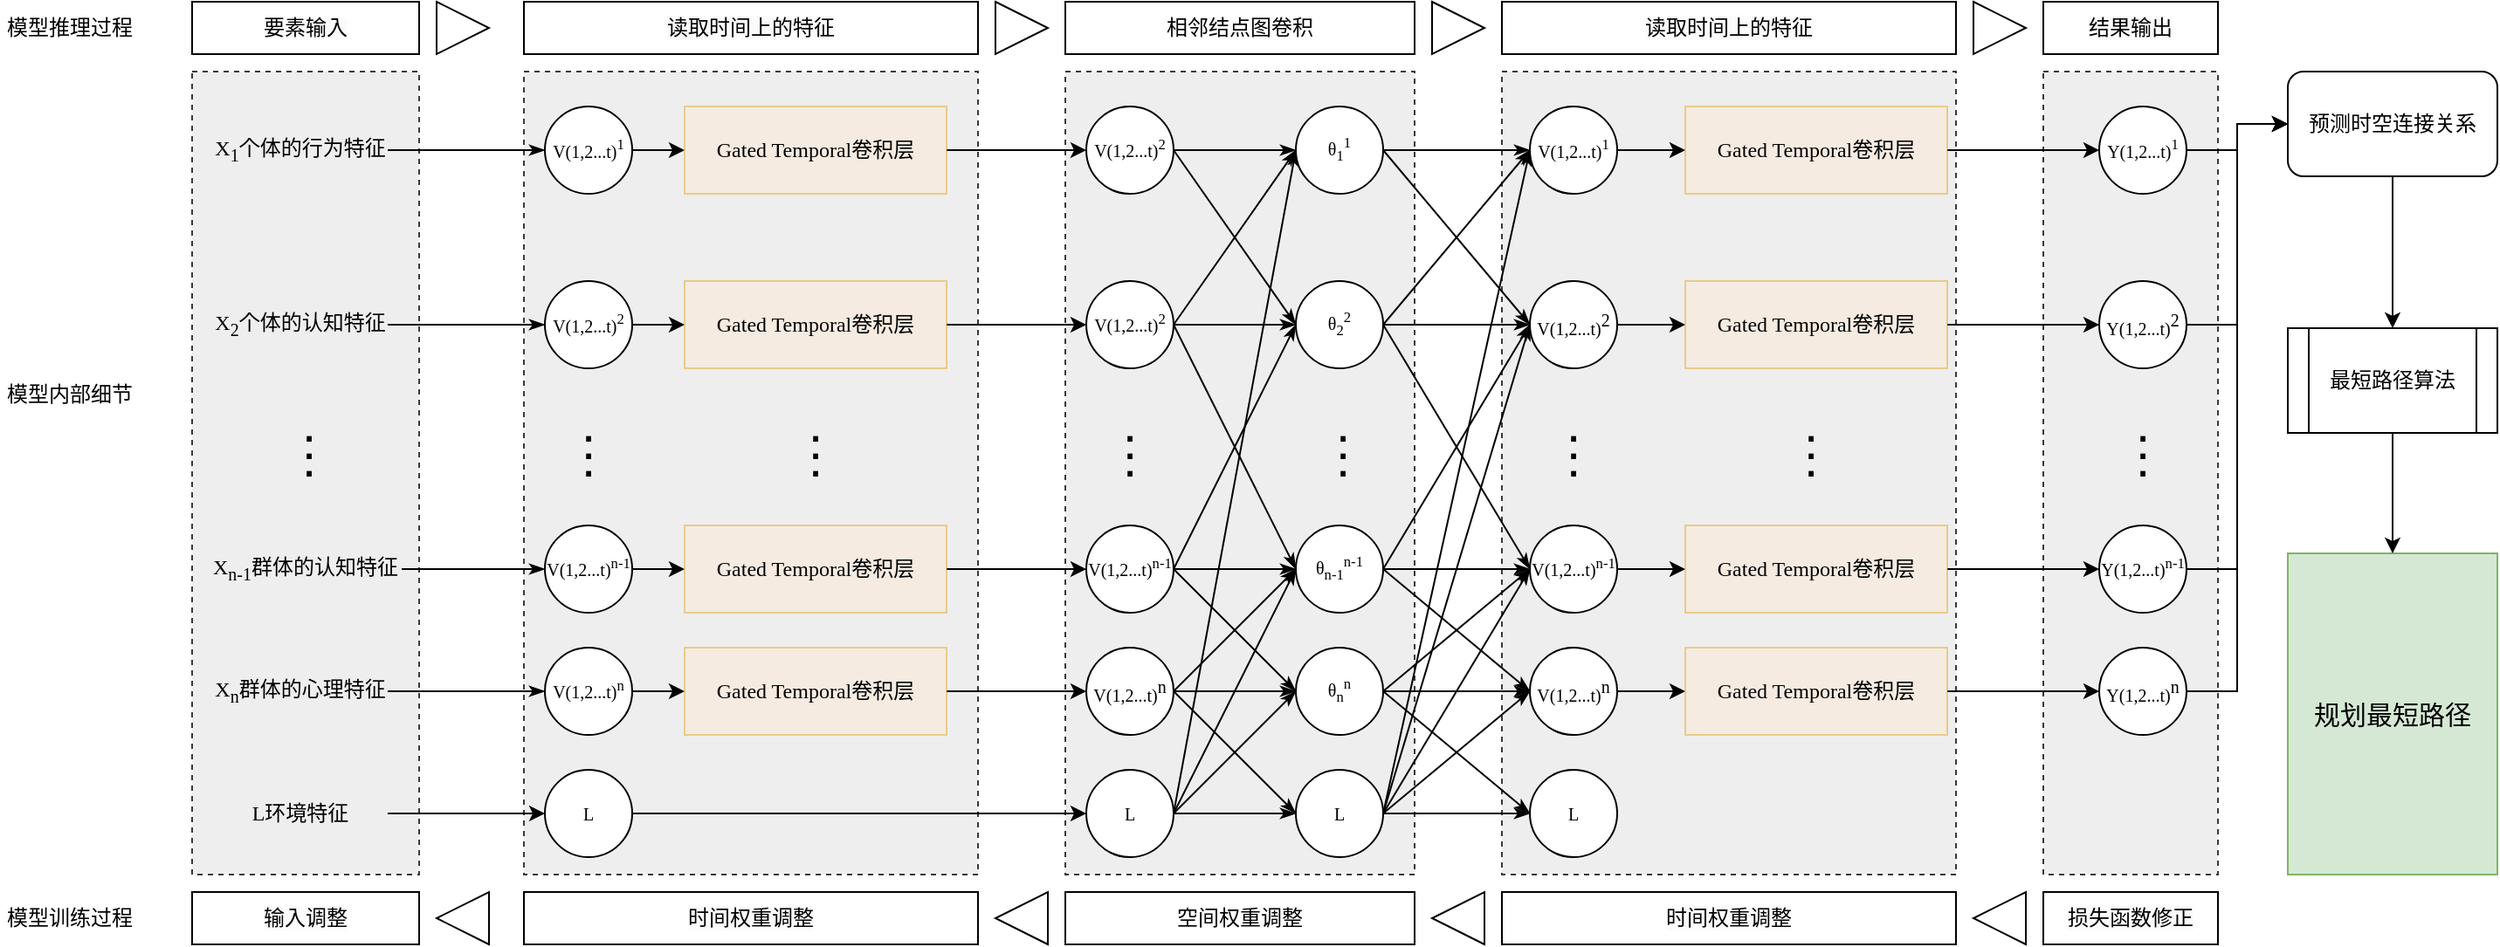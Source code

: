 <mxfile version="26.0.16">
  <diagram id="IAWx1fr4JjzV1SWlqMux" name="Page-1">
    <mxGraphModel dx="1078" dy="528" grid="0" gridSize="10" guides="1" tooltips="1" connect="1" arrows="1" fold="1" page="1" pageScale="1" pageWidth="827" pageHeight="1169" math="0" shadow="0">
      <root>
        <mxCell id="0" />
        <mxCell id="1" parent="0" />
        <mxCell id="bLHYIjg8J8-4rdijZC2Z-12" value="" style="rounded=0;whiteSpace=wrap;html=1;fillColor=#eeeeee;dashed=1;strokeColor=#36393d;" vertex="1" parent="1">
          <mxGeometry x="890" y="140" width="260" height="460" as="geometry" />
        </mxCell>
        <mxCell id="_-cmMSH2O4cLz9NhAA3f-113" value="" style="rounded=0;whiteSpace=wrap;html=1;fillColor=#eeeeee;dashed=1;strokeColor=#36393d;" parent="1" vertex="1">
          <mxGeometry x="640" y="140" width="200" height="460" as="geometry" />
        </mxCell>
        <mxCell id="_-cmMSH2O4cLz9NhAA3f-242" value="" style="rounded=0;whiteSpace=wrap;html=1;fontFamily=Helvetica;fontSize=11;labelBackgroundColor=default;fillColor=#d5e8d4;strokeColor=#82b366;" parent="1" vertex="1">
          <mxGeometry x="1340" y="416" width="120" height="184" as="geometry" />
        </mxCell>
        <mxCell id="_-cmMSH2O4cLz9NhAA3f-216" value="" style="rounded=0;whiteSpace=wrap;html=1;fillColor=#eeeeee;dashed=1;strokeColor=#36393d;" parent="1" vertex="1">
          <mxGeometry x="1200" y="140" width="100" height="460" as="geometry" />
        </mxCell>
        <mxCell id="_-cmMSH2O4cLz9NhAA3f-64" value="" style="rounded=0;whiteSpace=wrap;html=1;fillColor=#eeeeee;dashed=1;strokeColor=#36393d;" parent="1" vertex="1">
          <mxGeometry x="330" y="140" width="260" height="460" as="geometry" />
        </mxCell>
        <mxCell id="_-cmMSH2O4cLz9NhAA3f-4" value="" style="rounded=0;whiteSpace=wrap;html=1;fillColor=#eeeeee;dashed=1;strokeColor=#36393d;" parent="1" vertex="1">
          <mxGeometry x="140" y="140" width="130" height="460" as="geometry" />
        </mxCell>
        <mxCell id="_-cmMSH2O4cLz9NhAA3f-68" style="edgeStyle=orthogonalEdgeStyle;rounded=0;orthogonalLoop=1;jettySize=auto;html=1;exitX=1;exitY=0.5;exitDx=0;exitDy=0;entryX=0;entryY=0.5;entryDx=0;entryDy=0;" parent="1" source="_-cmMSH2O4cLz9NhAA3f-2" target="_-cmMSH2O4cLz9NhAA3f-67" edge="1">
          <mxGeometry relative="1" as="geometry" />
        </mxCell>
        <mxCell id="_-cmMSH2O4cLz9NhAA3f-2" value="&lt;font face=&quot;Times New Roman&quot;&gt;L环境特征&lt;/font&gt;" style="text;html=1;align=center;verticalAlign=middle;whiteSpace=wrap;rounded=0;shadow=0;" parent="1" vertex="1">
          <mxGeometry x="152" y="550" width="100" height="30" as="geometry" />
        </mxCell>
        <mxCell id="_-cmMSH2O4cLz9NhAA3f-56" style="edgeStyle=orthogonalEdgeStyle;rounded=0;orthogonalLoop=1;jettySize=auto;html=1;exitX=1;exitY=0.5;exitDx=0;exitDy=0;entryX=0;entryY=0.5;entryDx=0;entryDy=0;" parent="1" source="_-cmMSH2O4cLz9NhAA3f-164" target="_-cmMSH2O4cLz9NhAA3f-55" edge="1">
          <mxGeometry relative="1" as="geometry">
            <mxPoint x="362" y="285.5" as="sourcePoint" />
          </mxGeometry>
        </mxCell>
        <mxCell id="_-cmMSH2O4cLz9NhAA3f-60" style="edgeStyle=orthogonalEdgeStyle;rounded=0;orthogonalLoop=1;jettySize=auto;html=1;exitX=1;exitY=0.5;exitDx=0;exitDy=0;entryX=0;entryY=0.5;entryDx=0;entryDy=0;" parent="1" source="_-cmMSH2O4cLz9NhAA3f-167" target="_-cmMSH2O4cLz9NhAA3f-58" edge="1">
          <mxGeometry relative="1" as="geometry">
            <mxPoint x="361.75" y="428" as="sourcePoint" />
          </mxGeometry>
        </mxCell>
        <mxCell id="_-cmMSH2O4cLz9NhAA3f-169" style="edgeStyle=none;shape=connector;rounded=0;orthogonalLoop=1;jettySize=auto;html=1;exitX=1;exitY=0.5;exitDx=0;exitDy=0;entryX=0;entryY=0.5;entryDx=0;entryDy=0;strokeColor=default;align=center;verticalAlign=middle;fontFamily=Helvetica;fontSize=11;fontColor=default;labelBackgroundColor=default;startFill=0;endArrow=classicThin;endFill=1;" parent="1" source="_-cmMSH2O4cLz9NhAA3f-14" target="_-cmMSH2O4cLz9NhAA3f-164" edge="1">
          <mxGeometry relative="1" as="geometry" />
        </mxCell>
        <mxCell id="_-cmMSH2O4cLz9NhAA3f-14" value="&lt;div&gt;&lt;span style=&quot;font-family: &amp;quot;Times New Roman&amp;quot;; background-color: transparent; color: light-dark(rgb(0, 0, 0), rgb(255, 255, 255));&quot;&gt;X&lt;/span&gt;&lt;sub style=&quot;font-family: &amp;quot;Times New Roman&amp;quot;; background-color: transparent; color: light-dark(rgb(0, 0, 0), rgb(255, 255, 255));&quot;&gt;2&lt;/sub&gt;&lt;span style=&quot;font-family: &amp;quot;Times New Roman&amp;quot;; background-color: transparent; color: light-dark(rgb(0, 0, 0), rgb(255, 255, 255));&quot;&gt;个体的认知特征&lt;/span&gt;&lt;/div&gt;" style="text;html=1;align=center;verticalAlign=middle;whiteSpace=wrap;rounded=0;" parent="1" vertex="1">
          <mxGeometry x="152" y="270" width="100" height="30" as="geometry" />
        </mxCell>
        <mxCell id="_-cmMSH2O4cLz9NhAA3f-172" style="edgeStyle=none;shape=connector;rounded=0;orthogonalLoop=1;jettySize=auto;html=1;exitX=1;exitY=0.5;exitDx=0;exitDy=0;entryX=0;entryY=0.5;entryDx=0;entryDy=0;strokeColor=default;align=center;verticalAlign=middle;fontFamily=Helvetica;fontSize=11;fontColor=default;labelBackgroundColor=default;startFill=0;endArrow=classicThin;endFill=1;" parent="1" source="_-cmMSH2O4cLz9NhAA3f-16" target="_-cmMSH2O4cLz9NhAA3f-167" edge="1">
          <mxGeometry relative="1" as="geometry" />
        </mxCell>
        <mxCell id="_-cmMSH2O4cLz9NhAA3f-16" value="&lt;div&gt;&lt;span style=&quot;font-family: &amp;quot;Times New Roman&amp;quot;; background-color: transparent; color: light-dark(rgb(0, 0, 0), rgb(255, 255, 255));&quot;&gt;X&lt;sub&gt;n-1&lt;/sub&gt;群体的认知特征&lt;/span&gt;&lt;/div&gt;" style="text;html=1;align=center;verticalAlign=middle;whiteSpace=wrap;rounded=0;" parent="1" vertex="1">
          <mxGeometry x="150" y="410" width="110" height="30" as="geometry" />
        </mxCell>
        <mxCell id="_-cmMSH2O4cLz9NhAA3f-62" style="edgeStyle=orthogonalEdgeStyle;rounded=0;orthogonalLoop=1;jettySize=auto;html=1;exitX=1;exitY=0.5;exitDx=0;exitDy=0;entryX=0;entryY=0.5;entryDx=0;entryDy=0;" parent="1" source="_-cmMSH2O4cLz9NhAA3f-168" target="_-cmMSH2O4cLz9NhAA3f-59" edge="1">
          <mxGeometry relative="1" as="geometry">
            <mxPoint x="361.75" y="492" as="sourcePoint" />
          </mxGeometry>
        </mxCell>
        <mxCell id="_-cmMSH2O4cLz9NhAA3f-173" style="edgeStyle=none;shape=connector;rounded=0;orthogonalLoop=1;jettySize=auto;html=1;exitX=1;exitY=0.5;exitDx=0;exitDy=0;entryX=0;entryY=0.5;entryDx=0;entryDy=0;strokeColor=default;align=center;verticalAlign=middle;fontFamily=Helvetica;fontSize=11;fontColor=default;labelBackgroundColor=default;startFill=0;endArrow=classicThin;endFill=1;" parent="1" source="_-cmMSH2O4cLz9NhAA3f-22" target="_-cmMSH2O4cLz9NhAA3f-168" edge="1">
          <mxGeometry relative="1" as="geometry" />
        </mxCell>
        <mxCell id="_-cmMSH2O4cLz9NhAA3f-22" value="&lt;div&gt;&lt;span style=&quot;font-family: &amp;quot;Times New Roman&amp;quot;; background-color: transparent; color: light-dark(rgb(0, 0, 0), rgb(255, 255, 255));&quot;&gt;X&lt;/span&gt;&lt;sub style=&quot;font-family: &amp;quot;Times New Roman&amp;quot;; background-color: transparent; color: light-dark(rgb(0, 0, 0), rgb(255, 255, 255));&quot;&gt;n&lt;/sub&gt;&lt;span style=&quot;font-family: &amp;quot;Times New Roman&amp;quot;; background-color: transparent; color: light-dark(rgb(0, 0, 0), rgb(255, 255, 255));&quot;&gt;群体的心理特征&lt;/span&gt;&lt;/div&gt;" style="text;html=1;align=center;verticalAlign=middle;whiteSpace=wrap;rounded=0;" parent="1" vertex="1">
          <mxGeometry x="152" y="480" width="100" height="30" as="geometry" />
        </mxCell>
        <mxCell id="_-cmMSH2O4cLz9NhAA3f-23" value="&lt;div style=&quot;line-height: 20%;&quot;&gt;&lt;font style=&quot;font-size: 30px; line-height: 20%;&quot;&gt;.&lt;/font&gt;&lt;div&gt;&lt;font style=&quot;font-size: 30px; line-height: 20%;&quot;&gt;.&lt;/font&gt;&lt;/div&gt;&lt;div&gt;&lt;font style=&quot;font-size: 30px; line-height: 20%;&quot;&gt;.&lt;/font&gt;&lt;/div&gt;&lt;/div&gt;" style="text;html=1;align=center;verticalAlign=middle;whiteSpace=wrap;rounded=0;" parent="1" vertex="1">
          <mxGeometry x="337" y="340" width="60" height="30" as="geometry" />
        </mxCell>
        <mxCell id="_-cmMSH2O4cLz9NhAA3f-24" value="&lt;div style=&quot;line-height: 20%;&quot;&gt;&lt;font style=&quot;font-size: 30px; line-height: 20%;&quot;&gt;.&lt;/font&gt;&lt;div&gt;&lt;font style=&quot;font-size: 30px; line-height: 20%;&quot;&gt;.&lt;/font&gt;&lt;/div&gt;&lt;div&gt;&lt;font style=&quot;font-size: 30px; line-height: 20%;&quot;&gt;.&lt;/font&gt;&lt;/div&gt;&lt;/div&gt;" style="text;html=1;align=center;verticalAlign=middle;whiteSpace=wrap;rounded=0;" parent="1" vertex="1">
          <mxGeometry x="177" y="340" width="60" height="30" as="geometry" />
        </mxCell>
        <mxCell id="_-cmMSH2O4cLz9NhAA3f-86" style="edgeStyle=none;shape=connector;rounded=0;orthogonalLoop=1;jettySize=auto;html=1;exitX=1;exitY=0.5;exitDx=0;exitDy=0;entryX=0;entryY=0.5;entryDx=0;entryDy=0;strokeColor=default;align=center;verticalAlign=middle;fontFamily=Helvetica;fontSize=11;fontColor=default;labelBackgroundColor=default;startFill=0;endArrow=classicThin;endFill=1;" parent="1" target="_-cmMSH2O4cLz9NhAA3f-72" edge="1" source="tCSOFyDIzmeTxJanoV6C-38">
          <mxGeometry relative="1" as="geometry">
            <mxPoint x="811" y="188" as="sourcePoint" />
          </mxGeometry>
        </mxCell>
        <mxCell id="_-cmMSH2O4cLz9NhAA3f-87" style="edgeStyle=none;shape=connector;rounded=0;orthogonalLoop=1;jettySize=auto;html=1;exitX=1;exitY=0.5;exitDx=0;exitDy=0;entryX=0;entryY=0.5;entryDx=0;entryDy=0;strokeColor=default;align=center;verticalAlign=middle;fontFamily=Helvetica;fontSize=11;fontColor=default;labelBackgroundColor=default;startFill=0;endArrow=classicThin;endFill=1;" parent="1" target="_-cmMSH2O4cLz9NhAA3f-73" edge="1" source="tCSOFyDIzmeTxJanoV6C-38">
          <mxGeometry relative="1" as="geometry">
            <mxPoint x="811" y="188" as="sourcePoint" />
          </mxGeometry>
        </mxCell>
        <mxCell id="_-cmMSH2O4cLz9NhAA3f-96" style="edgeStyle=none;shape=connector;rounded=0;orthogonalLoop=1;jettySize=auto;html=1;exitX=1;exitY=0.5;exitDx=0;exitDy=0;entryX=0;entryY=0.5;entryDx=0;entryDy=0;strokeColor=default;align=center;verticalAlign=middle;fontFamily=Helvetica;fontSize=11;fontColor=default;labelBackgroundColor=default;startFill=0;endArrow=classicThin;endFill=1;" parent="1" source="_-cmMSH2O4cLz9NhAA3f-48" target="_-cmMSH2O4cLz9NhAA3f-72" edge="1">
          <mxGeometry relative="1" as="geometry" />
        </mxCell>
        <mxCell id="_-cmMSH2O4cLz9NhAA3f-97" style="edgeStyle=none;shape=connector;rounded=0;orthogonalLoop=1;jettySize=auto;html=1;exitX=1;exitY=0.5;exitDx=0;exitDy=0;entryX=0;entryY=0.5;entryDx=0;entryDy=0;strokeColor=default;align=center;verticalAlign=middle;fontFamily=Helvetica;fontSize=11;fontColor=default;labelBackgroundColor=default;startFill=0;endArrow=classicThin;endFill=1;" parent="1" source="_-cmMSH2O4cLz9NhAA3f-48" target="_-cmMSH2O4cLz9NhAA3f-73" edge="1">
          <mxGeometry relative="1" as="geometry" />
        </mxCell>
        <mxCell id="_-cmMSH2O4cLz9NhAA3f-98" style="edgeStyle=none;shape=connector;rounded=0;orthogonalLoop=1;jettySize=auto;html=1;exitX=1;exitY=0.5;exitDx=0;exitDy=0;entryX=0;entryY=0.5;entryDx=0;entryDy=0;strokeColor=default;align=center;verticalAlign=middle;fontFamily=Helvetica;fontSize=11;fontColor=default;labelBackgroundColor=default;startFill=0;endArrow=classicThin;endFill=1;" parent="1" source="_-cmMSH2O4cLz9NhAA3f-48" target="_-cmMSH2O4cLz9NhAA3f-74" edge="1">
          <mxGeometry relative="1" as="geometry" />
        </mxCell>
        <mxCell id="_-cmMSH2O4cLz9NhAA3f-48" value="&lt;span style=&quot;font-family: &amp;quot;Times New Roman&amp;quot;; font-size: 10px;&quot;&gt;V(1,2...t)&lt;sup&gt;2&lt;/sup&gt;&lt;/span&gt;" style="ellipse;whiteSpace=wrap;html=1;aspect=fixed;" parent="1" vertex="1">
          <mxGeometry x="652" y="260" width="50" height="50" as="geometry" />
        </mxCell>
        <mxCell id="_-cmMSH2O4cLz9NhAA3f-99" style="edgeStyle=none;shape=connector;rounded=0;orthogonalLoop=1;jettySize=auto;html=1;exitX=1;exitY=0.5;exitDx=0;exitDy=0;entryX=0;entryY=0.5;entryDx=0;entryDy=0;strokeColor=default;align=center;verticalAlign=middle;fontFamily=Helvetica;fontSize=11;fontColor=default;labelBackgroundColor=default;startFill=0;endArrow=classicThin;endFill=1;" parent="1" source="_-cmMSH2O4cLz9NhAA3f-49" target="_-cmMSH2O4cLz9NhAA3f-73" edge="1">
          <mxGeometry relative="1" as="geometry" />
        </mxCell>
        <mxCell id="_-cmMSH2O4cLz9NhAA3f-100" style="edgeStyle=none;shape=connector;rounded=0;orthogonalLoop=1;jettySize=auto;html=1;exitX=1;exitY=0.5;exitDx=0;exitDy=0;entryX=0;entryY=0.5;entryDx=0;entryDy=0;strokeColor=default;align=center;verticalAlign=middle;fontFamily=Helvetica;fontSize=11;fontColor=default;labelBackgroundColor=default;startFill=0;endArrow=classicThin;endFill=1;" parent="1" source="_-cmMSH2O4cLz9NhAA3f-49" target="_-cmMSH2O4cLz9NhAA3f-74" edge="1">
          <mxGeometry relative="1" as="geometry" />
        </mxCell>
        <mxCell id="_-cmMSH2O4cLz9NhAA3f-101" style="edgeStyle=none;shape=connector;rounded=0;orthogonalLoop=1;jettySize=auto;html=1;exitX=1;exitY=0.5;exitDx=0;exitDy=0;entryX=0;entryY=0.5;entryDx=0;entryDy=0;strokeColor=default;align=center;verticalAlign=middle;fontFamily=Helvetica;fontSize=11;fontColor=default;labelBackgroundColor=default;startFill=0;endArrow=classicThin;endFill=1;" parent="1" source="_-cmMSH2O4cLz9NhAA3f-49" target="_-cmMSH2O4cLz9NhAA3f-75" edge="1">
          <mxGeometry relative="1" as="geometry" />
        </mxCell>
        <mxCell id="_-cmMSH2O4cLz9NhAA3f-49" value="&lt;span style=&quot;font-family: &amp;quot;Times New Roman&amp;quot;; font-size: 10px;&quot;&gt;V(1,2...t)&lt;sup&gt;n-1&lt;/sup&gt;&lt;/span&gt;" style="ellipse;whiteSpace=wrap;html=1;aspect=fixed;" parent="1" vertex="1">
          <mxGeometry x="652" y="400" width="50" height="50" as="geometry" />
        </mxCell>
        <mxCell id="_-cmMSH2O4cLz9NhAA3f-102" style="edgeStyle=none;shape=connector;rounded=0;orthogonalLoop=1;jettySize=auto;html=1;exitX=1;exitY=0.5;exitDx=0;exitDy=0;entryX=0;entryY=0.5;entryDx=0;entryDy=0;strokeColor=default;align=center;verticalAlign=middle;fontFamily=Helvetica;fontSize=11;fontColor=default;labelBackgroundColor=default;startFill=0;endArrow=classicThin;endFill=1;" parent="1" source="_-cmMSH2O4cLz9NhAA3f-50" target="_-cmMSH2O4cLz9NhAA3f-74" edge="1">
          <mxGeometry relative="1" as="geometry" />
        </mxCell>
        <mxCell id="_-cmMSH2O4cLz9NhAA3f-103" style="edgeStyle=none;shape=connector;rounded=0;orthogonalLoop=1;jettySize=auto;html=1;exitX=1;exitY=0.5;exitDx=0;exitDy=0;entryX=0;entryY=0.5;entryDx=0;entryDy=0;strokeColor=default;align=center;verticalAlign=middle;fontFamily=Helvetica;fontSize=11;fontColor=default;labelBackgroundColor=default;startFill=0;endArrow=classicThin;endFill=1;" parent="1" source="_-cmMSH2O4cLz9NhAA3f-50" target="_-cmMSH2O4cLz9NhAA3f-75" edge="1">
          <mxGeometry relative="1" as="geometry" />
        </mxCell>
        <mxCell id="_-cmMSH2O4cLz9NhAA3f-104" style="edgeStyle=none;shape=connector;rounded=0;orthogonalLoop=1;jettySize=auto;html=1;exitX=1;exitY=0.5;exitDx=0;exitDy=0;entryX=0;entryY=0.5;entryDx=0;entryDy=0;strokeColor=default;align=center;verticalAlign=middle;fontFamily=Helvetica;fontSize=11;fontColor=default;labelBackgroundColor=default;startFill=0;endArrow=classicThin;endFill=1;" parent="1" source="_-cmMSH2O4cLz9NhAA3f-50" target="_-cmMSH2O4cLz9NhAA3f-77" edge="1">
          <mxGeometry relative="1" as="geometry" />
        </mxCell>
        <mxCell id="_-cmMSH2O4cLz9NhAA3f-50" value="&lt;span style=&quot;font-family: &amp;quot;Times New Roman&amp;quot;;&quot;&gt;&lt;span style=&quot;font-size: 10px;&quot;&gt;V(1,2...t)&lt;/span&gt;&lt;sup style=&quot;&quot;&gt;&lt;font&gt;n&lt;/font&gt;&lt;/sup&gt;&lt;/span&gt;" style="ellipse;whiteSpace=wrap;html=1;aspect=fixed;" parent="1" vertex="1">
          <mxGeometry x="652" y="470" width="50" height="50" as="geometry" />
        </mxCell>
        <mxCell id="_-cmMSH2O4cLz9NhAA3f-51" value="&lt;div style=&quot;line-height: 20%;&quot;&gt;&lt;font style=&quot;font-size: 30px; line-height: 20%;&quot;&gt;.&lt;/font&gt;&lt;div&gt;&lt;font style=&quot;font-size: 30px; line-height: 20%;&quot;&gt;.&lt;/font&gt;&lt;/div&gt;&lt;div&gt;&lt;font style=&quot;font-size: 30px; line-height: 20%;&quot;&gt;.&lt;/font&gt;&lt;/div&gt;&lt;/div&gt;" style="text;html=1;align=center;verticalAlign=middle;whiteSpace=wrap;rounded=0;" parent="1" vertex="1">
          <mxGeometry x="647" y="340" width="60" height="30" as="geometry" />
        </mxCell>
        <mxCell id="_-cmMSH2O4cLz9NhAA3f-57" style="edgeStyle=orthogonalEdgeStyle;rounded=0;orthogonalLoop=1;jettySize=auto;html=1;exitX=1;exitY=0.5;exitDx=0;exitDy=0;entryX=0;entryY=0.5;entryDx=0;entryDy=0;" parent="1" source="_-cmMSH2O4cLz9NhAA3f-55" target="_-cmMSH2O4cLz9NhAA3f-48" edge="1">
          <mxGeometry relative="1" as="geometry" />
        </mxCell>
        <mxCell id="_-cmMSH2O4cLz9NhAA3f-55" value="&lt;font face=&quot;Times New Roman&quot;&gt;Gated Temporal卷积层&lt;/font&gt;" style="rounded=0;whiteSpace=wrap;html=1;fillColor=#ffe6cc;strokeColor=#d79b00;opacity=40;" parent="1" vertex="1">
          <mxGeometry x="422" y="260" width="150" height="50" as="geometry" />
        </mxCell>
        <mxCell id="_-cmMSH2O4cLz9NhAA3f-61" style="edgeStyle=orthogonalEdgeStyle;rounded=0;orthogonalLoop=1;jettySize=auto;html=1;exitX=1;exitY=0.5;exitDx=0;exitDy=0;entryX=0;entryY=0.5;entryDx=0;entryDy=0;" parent="1" source="_-cmMSH2O4cLz9NhAA3f-58" target="_-cmMSH2O4cLz9NhAA3f-49" edge="1">
          <mxGeometry relative="1" as="geometry" />
        </mxCell>
        <mxCell id="_-cmMSH2O4cLz9NhAA3f-58" value="&lt;font face=&quot;Times New Roman&quot;&gt;Gated Temporal卷积层&lt;/font&gt;" style="rounded=0;whiteSpace=wrap;html=1;fillColor=#ffe6cc;strokeColor=#d79b00;opacity=40;" parent="1" vertex="1">
          <mxGeometry x="422" y="400" width="150" height="50" as="geometry" />
        </mxCell>
        <mxCell id="_-cmMSH2O4cLz9NhAA3f-63" style="edgeStyle=orthogonalEdgeStyle;rounded=0;orthogonalLoop=1;jettySize=auto;html=1;exitX=1;exitY=0.5;exitDx=0;exitDy=0;entryX=0;entryY=0.5;entryDx=0;entryDy=0;" parent="1" source="_-cmMSH2O4cLz9NhAA3f-59" target="_-cmMSH2O4cLz9NhAA3f-50" edge="1">
          <mxGeometry relative="1" as="geometry" />
        </mxCell>
        <mxCell id="_-cmMSH2O4cLz9NhAA3f-59" value="&lt;font face=&quot;Times New Roman&quot;&gt;Gated Temporal卷积层&lt;/font&gt;" style="rounded=0;whiteSpace=wrap;html=1;fillColor=#ffe6cc;strokeColor=#d79b00;opacity=40;" parent="1" vertex="1">
          <mxGeometry x="422" y="470" width="150" height="50" as="geometry" />
        </mxCell>
        <mxCell id="_-cmMSH2O4cLz9NhAA3f-71" style="edgeStyle=orthogonalEdgeStyle;rounded=0;orthogonalLoop=1;jettySize=auto;html=1;exitX=1;exitY=0.5;exitDx=0;exitDy=0;entryX=0;entryY=0.5;entryDx=0;entryDy=0;" parent="1" source="_-cmMSH2O4cLz9NhAA3f-67" target="_-cmMSH2O4cLz9NhAA3f-70" edge="1">
          <mxGeometry relative="1" as="geometry" />
        </mxCell>
        <mxCell id="_-cmMSH2O4cLz9NhAA3f-67" value="&lt;font face=&quot;Times New Roman&quot;&gt;&lt;span style=&quot;font-size: 10px;&quot;&gt;L&lt;/span&gt;&lt;/font&gt;" style="ellipse;whiteSpace=wrap;html=1;aspect=fixed;" parent="1" vertex="1">
          <mxGeometry x="342" y="540" width="50" height="50" as="geometry" />
        </mxCell>
        <mxCell id="_-cmMSH2O4cLz9NhAA3f-105" style="edgeStyle=none;shape=connector;rounded=0;orthogonalLoop=1;jettySize=auto;html=1;exitX=1;exitY=0.5;exitDx=0;exitDy=0;entryX=0;entryY=0.5;entryDx=0;entryDy=0;strokeColor=default;align=center;verticalAlign=middle;fontFamily=Helvetica;fontSize=11;fontColor=default;labelBackgroundColor=default;startFill=0;endArrow=classicThin;endFill=1;" parent="1" source="_-cmMSH2O4cLz9NhAA3f-70" target="_-cmMSH2O4cLz9NhAA3f-75" edge="1">
          <mxGeometry relative="1" as="geometry" />
        </mxCell>
        <mxCell id="_-cmMSH2O4cLz9NhAA3f-106" style="edgeStyle=none;shape=connector;rounded=0;orthogonalLoop=1;jettySize=auto;html=1;exitX=1;exitY=0.5;exitDx=0;exitDy=0;entryX=0;entryY=0.5;entryDx=0;entryDy=0;strokeColor=default;align=center;verticalAlign=middle;fontFamily=Helvetica;fontSize=11;fontColor=default;labelBackgroundColor=default;startFill=0;endArrow=classicThin;endFill=1;" parent="1" source="_-cmMSH2O4cLz9NhAA3f-70" target="_-cmMSH2O4cLz9NhAA3f-77" edge="1">
          <mxGeometry relative="1" as="geometry" />
        </mxCell>
        <mxCell id="_-cmMSH2O4cLz9NhAA3f-140" style="edgeStyle=none;shape=connector;rounded=0;orthogonalLoop=1;jettySize=auto;html=1;exitX=1;exitY=0.5;exitDx=0;exitDy=0;entryX=0;entryY=0.5;entryDx=0;entryDy=0;strokeColor=default;align=center;verticalAlign=middle;fontFamily=Helvetica;fontSize=11;fontColor=default;labelBackgroundColor=default;startFill=0;endArrow=classicThin;endFill=1;" parent="1" source="_-cmMSH2O4cLz9NhAA3f-70" target="_-cmMSH2O4cLz9NhAA3f-74" edge="1">
          <mxGeometry relative="1" as="geometry" />
        </mxCell>
        <mxCell id="_-cmMSH2O4cLz9NhAA3f-142" style="edgeStyle=none;shape=connector;rounded=0;orthogonalLoop=1;jettySize=auto;html=1;exitX=1;exitY=0.5;exitDx=0;exitDy=0;entryX=0;entryY=0.5;entryDx=0;entryDy=0;strokeColor=default;align=center;verticalAlign=middle;fontFamily=Helvetica;fontSize=11;fontColor=default;labelBackgroundColor=default;startFill=0;endArrow=classicThin;endFill=1;" parent="1" source="_-cmMSH2O4cLz9NhAA3f-70" target="_-cmMSH2O4cLz9NhAA3f-72" edge="1">
          <mxGeometry relative="1" as="geometry" />
        </mxCell>
        <mxCell id="_-cmMSH2O4cLz9NhAA3f-70" value="&lt;font face=&quot;Times New Roman&quot;&gt;&lt;span style=&quot;font-size: 10px;&quot;&gt;L&lt;/span&gt;&lt;/font&gt;" style="ellipse;whiteSpace=wrap;html=1;aspect=fixed;" parent="1" vertex="1">
          <mxGeometry x="652" y="540" width="50" height="50" as="geometry" />
        </mxCell>
        <mxCell id="_-cmMSH2O4cLz9NhAA3f-115" style="edgeStyle=none;shape=connector;rounded=0;orthogonalLoop=1;jettySize=auto;html=1;exitX=1;exitY=0.5;exitDx=0;exitDy=0;entryX=0;entryY=0.5;entryDx=0;entryDy=0;strokeColor=default;align=center;verticalAlign=middle;fontFamily=Helvetica;fontSize=11;fontColor=default;labelBackgroundColor=default;startFill=0;endArrow=classicThin;endFill=1;" parent="1" source="_-cmMSH2O4cLz9NhAA3f-72" target="_-cmMSH2O4cLz9NhAA3f-78" edge="1">
          <mxGeometry relative="1" as="geometry" />
        </mxCell>
        <mxCell id="_-cmMSH2O4cLz9NhAA3f-116" style="edgeStyle=none;shape=connector;rounded=0;orthogonalLoop=1;jettySize=auto;html=1;exitX=1;exitY=0.5;exitDx=0;exitDy=0;entryX=0;entryY=0.5;entryDx=0;entryDy=0;strokeColor=default;align=center;verticalAlign=middle;fontFamily=Helvetica;fontSize=11;fontColor=default;labelBackgroundColor=default;startFill=0;endArrow=classicThin;endFill=1;" parent="1" source="_-cmMSH2O4cLz9NhAA3f-72" target="_-cmMSH2O4cLz9NhAA3f-79" edge="1">
          <mxGeometry relative="1" as="geometry" />
        </mxCell>
        <mxCell id="_-cmMSH2O4cLz9NhAA3f-72" value="&lt;font style=&quot;font-size: 10px;&quot; face=&quot;Times New Roman&quot;&gt;θ&lt;sub style=&quot;&quot;&gt;1&lt;/sub&gt;&lt;sup style=&quot;&quot;&gt;1&lt;/sup&gt;&lt;/font&gt;" style="ellipse;whiteSpace=wrap;html=1;aspect=fixed;" parent="1" vertex="1">
          <mxGeometry x="772" y="160" width="50" height="50" as="geometry" />
        </mxCell>
        <mxCell id="_-cmMSH2O4cLz9NhAA3f-124" style="edgeStyle=none;shape=connector;rounded=0;orthogonalLoop=1;jettySize=auto;html=1;exitX=1;exitY=0.5;exitDx=0;exitDy=0;entryX=0;entryY=0.5;entryDx=0;entryDy=0;strokeColor=default;align=center;verticalAlign=middle;fontFamily=Helvetica;fontSize=11;fontColor=default;labelBackgroundColor=default;startFill=0;endArrow=classicThin;endFill=1;" parent="1" source="_-cmMSH2O4cLz9NhAA3f-73" target="_-cmMSH2O4cLz9NhAA3f-78" edge="1">
          <mxGeometry relative="1" as="geometry" />
        </mxCell>
        <mxCell id="_-cmMSH2O4cLz9NhAA3f-125" style="edgeStyle=none;shape=connector;rounded=0;orthogonalLoop=1;jettySize=auto;html=1;exitX=1;exitY=0.5;exitDx=0;exitDy=0;entryX=0;entryY=0.5;entryDx=0;entryDy=0;strokeColor=default;align=center;verticalAlign=middle;fontFamily=Helvetica;fontSize=11;fontColor=default;labelBackgroundColor=default;startFill=0;endArrow=classicThin;endFill=1;" parent="1" source="_-cmMSH2O4cLz9NhAA3f-73" target="_-cmMSH2O4cLz9NhAA3f-79" edge="1">
          <mxGeometry relative="1" as="geometry" />
        </mxCell>
        <mxCell id="_-cmMSH2O4cLz9NhAA3f-126" style="edgeStyle=none;shape=connector;rounded=0;orthogonalLoop=1;jettySize=auto;html=1;exitX=1;exitY=0.5;exitDx=0;exitDy=0;entryX=0;entryY=0.5;entryDx=0;entryDy=0;strokeColor=default;align=center;verticalAlign=middle;fontFamily=Helvetica;fontSize=11;fontColor=default;labelBackgroundColor=default;startFill=0;endArrow=classicThin;endFill=1;" parent="1" source="_-cmMSH2O4cLz9NhAA3f-73" target="_-cmMSH2O4cLz9NhAA3f-80" edge="1">
          <mxGeometry relative="1" as="geometry" />
        </mxCell>
        <mxCell id="_-cmMSH2O4cLz9NhAA3f-73" value="&lt;font style=&quot;font-size: 10px;&quot;&gt;&lt;span style=&quot;font-family: &amp;quot;Times New Roman&amp;quot;;&quot;&gt;θ&lt;sub&gt;2&lt;/sub&gt;&lt;/span&gt;&lt;font style=&quot;&quot; face=&quot;Times New Roman&quot;&gt;&lt;sup style=&quot;&quot;&gt;2&lt;/sup&gt;&lt;/font&gt;&lt;/font&gt;" style="ellipse;whiteSpace=wrap;html=1;aspect=fixed;" parent="1" vertex="1">
          <mxGeometry x="772" y="260" width="50" height="50" as="geometry" />
        </mxCell>
        <mxCell id="_-cmMSH2O4cLz9NhAA3f-127" style="edgeStyle=none;shape=connector;rounded=0;orthogonalLoop=1;jettySize=auto;html=1;exitX=1;exitY=0.5;exitDx=0;exitDy=0;entryX=0;entryY=0.5;entryDx=0;entryDy=0;strokeColor=default;align=center;verticalAlign=middle;fontFamily=Helvetica;fontSize=11;fontColor=default;labelBackgroundColor=default;startFill=0;endArrow=classicThin;endFill=1;" parent="1" source="_-cmMSH2O4cLz9NhAA3f-74" target="_-cmMSH2O4cLz9NhAA3f-79" edge="1">
          <mxGeometry relative="1" as="geometry" />
        </mxCell>
        <mxCell id="_-cmMSH2O4cLz9NhAA3f-128" style="edgeStyle=none;shape=connector;rounded=0;orthogonalLoop=1;jettySize=auto;html=1;exitX=1;exitY=0.5;exitDx=0;exitDy=0;entryX=0;entryY=0.5;entryDx=0;entryDy=0;strokeColor=default;align=center;verticalAlign=middle;fontFamily=Helvetica;fontSize=11;fontColor=default;labelBackgroundColor=default;startFill=0;endArrow=classicThin;endFill=1;" parent="1" source="_-cmMSH2O4cLz9NhAA3f-74" target="_-cmMSH2O4cLz9NhAA3f-80" edge="1">
          <mxGeometry relative="1" as="geometry" />
        </mxCell>
        <mxCell id="_-cmMSH2O4cLz9NhAA3f-129" style="edgeStyle=none;shape=connector;rounded=0;orthogonalLoop=1;jettySize=auto;html=1;exitX=1;exitY=0.5;exitDx=0;exitDy=0;entryX=0;entryY=0.5;entryDx=0;entryDy=0;strokeColor=default;align=center;verticalAlign=middle;fontFamily=Helvetica;fontSize=11;fontColor=default;labelBackgroundColor=default;startFill=0;endArrow=classicThin;endFill=1;" parent="1" source="_-cmMSH2O4cLz9NhAA3f-74" target="_-cmMSH2O4cLz9NhAA3f-81" edge="1">
          <mxGeometry relative="1" as="geometry" />
        </mxCell>
        <mxCell id="_-cmMSH2O4cLz9NhAA3f-74" value="&lt;font style=&quot;font-size: 10px;&quot;&gt;&lt;span style=&quot;font-family: &amp;quot;Times New Roman&amp;quot;;&quot;&gt;θ&lt;sub style=&quot;&quot;&gt;n-1&lt;/sub&gt;&lt;/span&gt;&lt;font style=&quot;&quot; face=&quot;Times New Roman&quot;&gt;&lt;sup style=&quot;&quot;&gt;n-1&lt;/sup&gt;&lt;/font&gt;&lt;/font&gt;" style="ellipse;whiteSpace=wrap;html=1;aspect=fixed;" parent="1" vertex="1">
          <mxGeometry x="772" y="400" width="50" height="50" as="geometry" />
        </mxCell>
        <mxCell id="_-cmMSH2O4cLz9NhAA3f-130" style="edgeStyle=none;shape=connector;rounded=0;orthogonalLoop=1;jettySize=auto;html=1;exitX=1;exitY=0.5;exitDx=0;exitDy=0;entryX=0;entryY=0.5;entryDx=0;entryDy=0;strokeColor=default;align=center;verticalAlign=middle;fontFamily=Helvetica;fontSize=11;fontColor=default;labelBackgroundColor=default;startFill=0;endArrow=classicThin;endFill=1;" parent="1" source="_-cmMSH2O4cLz9NhAA3f-75" target="_-cmMSH2O4cLz9NhAA3f-80" edge="1">
          <mxGeometry relative="1" as="geometry" />
        </mxCell>
        <mxCell id="_-cmMSH2O4cLz9NhAA3f-131" style="edgeStyle=none;shape=connector;rounded=0;orthogonalLoop=1;jettySize=auto;html=1;exitX=1;exitY=0.5;exitDx=0;exitDy=0;entryX=0;entryY=0.5;entryDx=0;entryDy=0;strokeColor=default;align=center;verticalAlign=middle;fontFamily=Helvetica;fontSize=11;fontColor=default;labelBackgroundColor=default;startFill=0;endArrow=classicThin;endFill=1;" parent="1" source="_-cmMSH2O4cLz9NhAA3f-75" target="_-cmMSH2O4cLz9NhAA3f-81" edge="1">
          <mxGeometry relative="1" as="geometry" />
        </mxCell>
        <mxCell id="_-cmMSH2O4cLz9NhAA3f-132" style="edgeStyle=none;shape=connector;rounded=0;orthogonalLoop=1;jettySize=auto;html=1;exitX=1;exitY=0.5;exitDx=0;exitDy=0;entryX=0;entryY=0.5;entryDx=0;entryDy=0;strokeColor=default;align=center;verticalAlign=middle;fontFamily=Helvetica;fontSize=11;fontColor=default;labelBackgroundColor=default;startFill=0;endArrow=classicThin;endFill=1;" parent="1" source="_-cmMSH2O4cLz9NhAA3f-75" target="_-cmMSH2O4cLz9NhAA3f-83" edge="1">
          <mxGeometry relative="1" as="geometry" />
        </mxCell>
        <mxCell id="_-cmMSH2O4cLz9NhAA3f-75" value="&lt;font style=&quot;font-size: 10px;&quot;&gt;&lt;span style=&quot;font-family: &amp;quot;Times New Roman&amp;quot;;&quot;&gt;θ&lt;sub&gt;n&lt;/sub&gt;&lt;/span&gt;&lt;font style=&quot;&quot; face=&quot;Times New Roman&quot;&gt;&lt;sup style=&quot;&quot;&gt;n&lt;/sup&gt;&lt;/font&gt;&lt;/font&gt;" style="ellipse;whiteSpace=wrap;html=1;aspect=fixed;" parent="1" vertex="1">
          <mxGeometry x="772" y="470" width="50" height="50" as="geometry" />
        </mxCell>
        <mxCell id="_-cmMSH2O4cLz9NhAA3f-76" value="&lt;div style=&quot;line-height: 20%;&quot;&gt;&lt;font style=&quot;font-size: 30px; line-height: 20%;&quot;&gt;.&lt;/font&gt;&lt;div&gt;&lt;font style=&quot;font-size: 30px; line-height: 20%;&quot;&gt;.&lt;/font&gt;&lt;/div&gt;&lt;div&gt;&lt;font style=&quot;font-size: 30px; line-height: 20%;&quot;&gt;.&lt;/font&gt;&lt;/div&gt;&lt;/div&gt;" style="text;html=1;align=center;verticalAlign=middle;whiteSpace=wrap;rounded=0;" parent="1" vertex="1">
          <mxGeometry x="467" y="340" width="60" height="30" as="geometry" />
        </mxCell>
        <mxCell id="_-cmMSH2O4cLz9NhAA3f-133" style="edgeStyle=none;shape=connector;rounded=0;orthogonalLoop=1;jettySize=auto;html=1;exitX=1;exitY=0.5;exitDx=0;exitDy=0;entryX=0;entryY=0.5;entryDx=0;entryDy=0;strokeColor=default;align=center;verticalAlign=middle;fontFamily=Helvetica;fontSize=11;fontColor=default;labelBackgroundColor=default;startFill=0;endArrow=classicThin;endFill=1;" parent="1" source="_-cmMSH2O4cLz9NhAA3f-77" target="_-cmMSH2O4cLz9NhAA3f-81" edge="1">
          <mxGeometry relative="1" as="geometry" />
        </mxCell>
        <mxCell id="_-cmMSH2O4cLz9NhAA3f-134" style="edgeStyle=none;shape=connector;rounded=0;orthogonalLoop=1;jettySize=auto;html=1;exitX=1;exitY=0.5;exitDx=0;exitDy=0;entryX=0;entryY=0.5;entryDx=0;entryDy=0;strokeColor=default;align=center;verticalAlign=middle;fontFamily=Helvetica;fontSize=11;fontColor=default;labelBackgroundColor=default;startFill=0;endArrow=classicThin;endFill=1;" parent="1" source="_-cmMSH2O4cLz9NhAA3f-77" target="_-cmMSH2O4cLz9NhAA3f-83" edge="1">
          <mxGeometry relative="1" as="geometry" />
        </mxCell>
        <mxCell id="_-cmMSH2O4cLz9NhAA3f-143" style="edgeStyle=none;shape=connector;rounded=0;orthogonalLoop=1;jettySize=auto;html=1;exitX=1;exitY=0.5;exitDx=0;exitDy=0;entryX=0;entryY=0.5;entryDx=0;entryDy=0;strokeColor=default;align=center;verticalAlign=middle;fontFamily=Helvetica;fontSize=11;fontColor=default;labelBackgroundColor=default;startFill=0;endArrow=classicThin;endFill=1;" parent="1" source="_-cmMSH2O4cLz9NhAA3f-77" target="_-cmMSH2O4cLz9NhAA3f-78" edge="1">
          <mxGeometry relative="1" as="geometry" />
        </mxCell>
        <mxCell id="_-cmMSH2O4cLz9NhAA3f-144" style="edgeStyle=none;shape=connector;rounded=0;orthogonalLoop=1;jettySize=auto;html=1;exitX=1;exitY=0.5;exitDx=0;exitDy=0;entryX=0;entryY=0.5;entryDx=0;entryDy=0;strokeColor=default;align=center;verticalAlign=middle;fontFamily=Helvetica;fontSize=11;fontColor=default;labelBackgroundColor=default;startFill=0;endArrow=classicThin;endFill=1;" parent="1" source="_-cmMSH2O4cLz9NhAA3f-77" target="_-cmMSH2O4cLz9NhAA3f-79" edge="1">
          <mxGeometry relative="1" as="geometry" />
        </mxCell>
        <mxCell id="_-cmMSH2O4cLz9NhAA3f-145" style="edgeStyle=none;shape=connector;rounded=0;orthogonalLoop=1;jettySize=auto;html=1;exitX=1;exitY=0.5;exitDx=0;exitDy=0;entryX=0;entryY=0.5;entryDx=0;entryDy=0;strokeColor=default;align=center;verticalAlign=middle;fontFamily=Helvetica;fontSize=11;fontColor=default;labelBackgroundColor=default;startFill=0;endArrow=classicThin;endFill=1;" parent="1" source="_-cmMSH2O4cLz9NhAA3f-77" target="_-cmMSH2O4cLz9NhAA3f-80" edge="1">
          <mxGeometry relative="1" as="geometry" />
        </mxCell>
        <mxCell id="_-cmMSH2O4cLz9NhAA3f-77" value="&lt;font face=&quot;Times New Roman&quot;&gt;&lt;span style=&quot;font-size: 10px;&quot;&gt;L&lt;/span&gt;&lt;/font&gt;" style="ellipse;whiteSpace=wrap;html=1;aspect=fixed;" parent="1" vertex="1">
          <mxGeometry x="772" y="540" width="50" height="50" as="geometry" />
        </mxCell>
        <mxCell id="bLHYIjg8J8-4rdijZC2Z-8" style="edgeStyle=orthogonalEdgeStyle;rounded=0;orthogonalLoop=1;jettySize=auto;html=1;exitX=1;exitY=0.5;exitDx=0;exitDy=0;entryX=0;entryY=0.5;entryDx=0;entryDy=0;" edge="1" parent="1" source="_-cmMSH2O4cLz9NhAA3f-78" target="bLHYIjg8J8-4rdijZC2Z-3">
          <mxGeometry relative="1" as="geometry" />
        </mxCell>
        <mxCell id="_-cmMSH2O4cLz9NhAA3f-78" value="&lt;span style=&quot;font-family: &amp;quot;Times New Roman&amp;quot;; font-size: 10px;&quot;&gt;V(1,2...t)&lt;/span&gt;&lt;font face=&quot;Times New Roman&quot;&gt;&lt;span style=&quot;font-size: 10px;&quot;&gt;&lt;sup&gt;1&lt;/sup&gt;&lt;/span&gt;&lt;/font&gt;" style="ellipse;whiteSpace=wrap;html=1;aspect=fixed;" parent="1" vertex="1">
          <mxGeometry x="906" y="160" width="50" height="50" as="geometry" />
        </mxCell>
        <mxCell id="bLHYIjg8J8-4rdijZC2Z-9" style="edgeStyle=orthogonalEdgeStyle;rounded=0;orthogonalLoop=1;jettySize=auto;html=1;exitX=1;exitY=0.5;exitDx=0;exitDy=0;entryX=0;entryY=0.5;entryDx=0;entryDy=0;" edge="1" parent="1" source="_-cmMSH2O4cLz9NhAA3f-79" target="bLHYIjg8J8-4rdijZC2Z-4">
          <mxGeometry relative="1" as="geometry" />
        </mxCell>
        <mxCell id="_-cmMSH2O4cLz9NhAA3f-79" value="&lt;span style=&quot;font-family: &amp;quot;Times New Roman&amp;quot;; font-size: 10px;&quot;&gt;V(1,2...t)&lt;/span&gt;&lt;sup style=&quot;font-family: &amp;quot;Times New Roman&amp;quot;;&quot;&gt;2&lt;/sup&gt;" style="ellipse;whiteSpace=wrap;html=1;aspect=fixed;" parent="1" vertex="1">
          <mxGeometry x="906" y="260" width="50" height="50" as="geometry" />
        </mxCell>
        <mxCell id="bLHYIjg8J8-4rdijZC2Z-10" style="edgeStyle=orthogonalEdgeStyle;rounded=0;orthogonalLoop=1;jettySize=auto;html=1;exitX=1;exitY=0.5;exitDx=0;exitDy=0;entryX=0;entryY=0.5;entryDx=0;entryDy=0;" edge="1" parent="1" source="_-cmMSH2O4cLz9NhAA3f-80" target="bLHYIjg8J8-4rdijZC2Z-5">
          <mxGeometry relative="1" as="geometry" />
        </mxCell>
        <mxCell id="_-cmMSH2O4cLz9NhAA3f-80" value="&lt;span style=&quot;font-family: &amp;quot;Times New Roman&amp;quot;;&quot;&gt;&lt;font style=&quot;font-size: 10px;&quot;&gt;V(1,2...t)&lt;sup style=&quot;&quot;&gt;n-1&lt;/sup&gt;&lt;/font&gt;&lt;/span&gt;" style="ellipse;whiteSpace=wrap;html=1;aspect=fixed;" parent="1" vertex="1">
          <mxGeometry x="906" y="400" width="50" height="50" as="geometry" />
        </mxCell>
        <mxCell id="bLHYIjg8J8-4rdijZC2Z-11" style="edgeStyle=orthogonalEdgeStyle;rounded=0;orthogonalLoop=1;jettySize=auto;html=1;exitX=1;exitY=0.5;exitDx=0;exitDy=0;entryX=0;entryY=0.5;entryDx=0;entryDy=0;" edge="1" parent="1" source="_-cmMSH2O4cLz9NhAA3f-81" target="bLHYIjg8J8-4rdijZC2Z-6">
          <mxGeometry relative="1" as="geometry" />
        </mxCell>
        <mxCell id="_-cmMSH2O4cLz9NhAA3f-81" value="&lt;span style=&quot;font-family: &amp;quot;Times New Roman&amp;quot;; font-size: 10px;&quot;&gt;V(1,2...t)&lt;/span&gt;&lt;sup style=&quot;font-family: &amp;quot;Times New Roman&amp;quot;;&quot;&gt;n&lt;/sup&gt;" style="ellipse;whiteSpace=wrap;html=1;aspect=fixed;" parent="1" vertex="1">
          <mxGeometry x="906" y="470" width="50" height="50" as="geometry" />
        </mxCell>
        <mxCell id="_-cmMSH2O4cLz9NhAA3f-82" value="&lt;div style=&quot;line-height: 20%;&quot;&gt;&lt;font style=&quot;font-size: 30px; line-height: 20%;&quot;&gt;.&lt;/font&gt;&lt;div&gt;&lt;font style=&quot;font-size: 30px; line-height: 20%;&quot;&gt;.&lt;/font&gt;&lt;/div&gt;&lt;div&gt;&lt;font style=&quot;font-size: 30px; line-height: 20%;&quot;&gt;.&lt;/font&gt;&lt;/div&gt;&lt;/div&gt;" style="text;html=1;align=center;verticalAlign=middle;whiteSpace=wrap;rounded=0;" parent="1" vertex="1">
          <mxGeometry x="901" y="340" width="60" height="30" as="geometry" />
        </mxCell>
        <mxCell id="_-cmMSH2O4cLz9NhAA3f-83" value="&lt;font face=&quot;Times New Roman&quot;&gt;&lt;span style=&quot;font-size: 10px;&quot;&gt;L&lt;/span&gt;&lt;/font&gt;" style="ellipse;whiteSpace=wrap;html=1;aspect=fixed;" parent="1" vertex="1">
          <mxGeometry x="906" y="540" width="50" height="50" as="geometry" />
        </mxCell>
        <mxCell id="_-cmMSH2O4cLz9NhAA3f-164" value="&lt;font style=&quot;font-size: 10px;&quot;&gt;&lt;font style=&quot;&quot; face=&quot;Times New Roman&quot;&gt;V(1,2...t)&lt;/font&gt;&lt;font style=&quot;&quot; face=&quot;Times New Roman&quot;&gt;&lt;sup style=&quot;&quot;&gt;2&lt;/sup&gt;&lt;/font&gt;&lt;/font&gt;" style="ellipse;whiteSpace=wrap;html=1;aspect=fixed;" parent="1" vertex="1">
          <mxGeometry x="342" y="260" width="50" height="50" as="geometry" />
        </mxCell>
        <mxCell id="_-cmMSH2O4cLz9NhAA3f-167" value="&lt;font style=&quot;font-size: 10px;&quot; face=&quot;Times New Roman&quot;&gt;V(1,2...t)&lt;sup style=&quot;&quot;&gt;n-1&lt;/sup&gt;&lt;/font&gt;" style="ellipse;whiteSpace=wrap;html=1;aspect=fixed;" parent="1" vertex="1">
          <mxGeometry x="342" y="400" width="50" height="50" as="geometry" />
        </mxCell>
        <mxCell id="_-cmMSH2O4cLz9NhAA3f-168" value="&lt;font style=&quot;font-size: 10px;&quot; face=&quot;Times New Roman&quot;&gt;V(1,2...t)&lt;sup style=&quot;&quot;&gt;n&lt;/sup&gt;&lt;/font&gt;" style="ellipse;whiteSpace=wrap;html=1;aspect=fixed;" parent="1" vertex="1">
          <mxGeometry x="342" y="470" width="50" height="50" as="geometry" />
        </mxCell>
        <mxCell id="bLHYIjg8J8-4rdijZC2Z-26" style="edgeStyle=orthogonalEdgeStyle;rounded=0;orthogonalLoop=1;jettySize=auto;html=1;exitX=1;exitY=0.5;exitDx=0;exitDy=0;entryX=0;entryY=0.5;entryDx=0;entryDy=0;" edge="1" parent="1" source="_-cmMSH2O4cLz9NhAA3f-194" target="bLHYIjg8J8-4rdijZC2Z-22">
          <mxGeometry relative="1" as="geometry" />
        </mxCell>
        <mxCell id="_-cmMSH2O4cLz9NhAA3f-194" value="&lt;span style=&quot;font-family: &amp;quot;Times New Roman&amp;quot;; font-size: 10px;&quot;&gt;Y(1,2...t)&lt;/span&gt;&lt;font face=&quot;Times New Roman&quot;&gt;&lt;span style=&quot;font-size: 10px;&quot;&gt;&lt;sup&gt;1&lt;/sup&gt;&lt;/span&gt;&lt;/font&gt;" style="ellipse;whiteSpace=wrap;html=1;aspect=fixed;" parent="1" vertex="1">
          <mxGeometry x="1232" y="160" width="50" height="50" as="geometry" />
        </mxCell>
        <mxCell id="bLHYIjg8J8-4rdijZC2Z-28" style="edgeStyle=orthogonalEdgeStyle;rounded=0;orthogonalLoop=1;jettySize=auto;html=1;exitX=1;exitY=0.5;exitDx=0;exitDy=0;entryX=0;entryY=0.5;entryDx=0;entryDy=0;" edge="1" parent="1" source="_-cmMSH2O4cLz9NhAA3f-195" target="bLHYIjg8J8-4rdijZC2Z-22">
          <mxGeometry relative="1" as="geometry" />
        </mxCell>
        <mxCell id="_-cmMSH2O4cLz9NhAA3f-195" value="&lt;span style=&quot;font-family: &amp;quot;Times New Roman&amp;quot;; font-size: 10px;&quot;&gt;Y(1,2...t)&lt;/span&gt;&lt;sup style=&quot;font-family: &amp;quot;Times New Roman&amp;quot;;&quot;&gt;2&lt;/sup&gt;" style="ellipse;whiteSpace=wrap;html=1;aspect=fixed;" parent="1" vertex="1">
          <mxGeometry x="1232" y="260" width="50" height="50" as="geometry" />
        </mxCell>
        <mxCell id="bLHYIjg8J8-4rdijZC2Z-29" style="edgeStyle=orthogonalEdgeStyle;rounded=0;orthogonalLoop=1;jettySize=auto;html=1;exitX=1;exitY=0.5;exitDx=0;exitDy=0;entryX=0;entryY=0.5;entryDx=0;entryDy=0;" edge="1" parent="1" source="_-cmMSH2O4cLz9NhAA3f-196" target="bLHYIjg8J8-4rdijZC2Z-22">
          <mxGeometry relative="1" as="geometry" />
        </mxCell>
        <mxCell id="_-cmMSH2O4cLz9NhAA3f-196" value="&lt;span style=&quot;font-family: &amp;quot;Times New Roman&amp;quot;; font-size: 10px;&quot;&gt;Y(1,2...t)&lt;sup&gt;n-1&lt;/sup&gt;&lt;/span&gt;" style="ellipse;whiteSpace=wrap;html=1;aspect=fixed;" parent="1" vertex="1">
          <mxGeometry x="1232" y="400" width="50" height="50" as="geometry" />
        </mxCell>
        <mxCell id="bLHYIjg8J8-4rdijZC2Z-31" style="edgeStyle=orthogonalEdgeStyle;rounded=0;orthogonalLoop=1;jettySize=auto;html=1;exitX=1;exitY=0.5;exitDx=0;exitDy=0;entryX=0;entryY=0.5;entryDx=0;entryDy=0;" edge="1" parent="1" source="_-cmMSH2O4cLz9NhAA3f-197" target="bLHYIjg8J8-4rdijZC2Z-22">
          <mxGeometry relative="1" as="geometry" />
        </mxCell>
        <mxCell id="_-cmMSH2O4cLz9NhAA3f-197" value="&lt;span style=&quot;font-family: &amp;quot;Times New Roman&amp;quot;; font-size: 10px;&quot;&gt;Y(1,2...t)&lt;/span&gt;&lt;sup style=&quot;font-family: &amp;quot;Times New Roman&amp;quot;;&quot;&gt;n&lt;/sup&gt;" style="ellipse;whiteSpace=wrap;html=1;aspect=fixed;" parent="1" vertex="1">
          <mxGeometry x="1232" y="470" width="50" height="50" as="geometry" />
        </mxCell>
        <mxCell id="_-cmMSH2O4cLz9NhAA3f-198" value="&lt;div style=&quot;line-height: 20%;&quot;&gt;&lt;font style=&quot;font-size: 30px; line-height: 20%;&quot;&gt;.&lt;/font&gt;&lt;div&gt;&lt;font style=&quot;font-size: 30px; line-height: 20%;&quot;&gt;.&lt;/font&gt;&lt;/div&gt;&lt;div&gt;&lt;font style=&quot;font-size: 30px; line-height: 20%;&quot;&gt;.&lt;/font&gt;&lt;/div&gt;&lt;/div&gt;" style="text;html=1;align=center;verticalAlign=middle;whiteSpace=wrap;rounded=0;" parent="1" vertex="1">
          <mxGeometry x="1227" y="340" width="60" height="30" as="geometry" />
        </mxCell>
        <mxCell id="_-cmMSH2O4cLz9NhAA3f-218" value="&lt;span style=&quot;font-family: &amp;quot;Times New Roman&amp;quot;; font-size: 12px; background-color: rgb(251, 251, 251);&quot;&gt;读取时间上的特征&lt;/span&gt;" style="rounded=0;whiteSpace=wrap;html=1;fontFamily=Helvetica;fontSize=11;fontColor=default;labelBackgroundColor=default;" parent="1" vertex="1">
          <mxGeometry x="330" y="100" width="260" height="30" as="geometry" />
        </mxCell>
        <mxCell id="_-cmMSH2O4cLz9NhAA3f-219" value="&lt;span style=&quot;color: rgb(0, 0, 0); font-family: Helvetica; font-style: normal; font-variant-ligatures: normal; font-variant-caps: normal; font-weight: 400; letter-spacing: normal; orphans: 2; text-align: center; text-indent: 0px; text-transform: none; widows: 2; word-spacing: 0px; -webkit-text-stroke-width: 0px; white-space: normal; background-color: rgb(251, 251, 251); text-decoration-thickness: initial; text-decoration-style: initial; text-decoration-color: initial; float: none; display: inline !important;&quot;&gt;&lt;font style=&quot;font-size: 12px;&quot;&gt;要素输入&lt;/font&gt;&lt;/span&gt;" style="rounded=0;whiteSpace=wrap;html=1;fontFamily=Helvetica;fontSize=11;fontColor=default;labelBackgroundColor=default;" parent="1" vertex="1">
          <mxGeometry x="140" y="100" width="130" height="30" as="geometry" />
        </mxCell>
        <mxCell id="_-cmMSH2O4cLz9NhAA3f-220" value="&lt;span style=&quot;font-size: 12px;&quot;&gt;相邻结点图卷积&lt;/span&gt;" style="rounded=0;whiteSpace=wrap;html=1;fontFamily=Helvetica;fontSize=11;fontColor=default;labelBackgroundColor=default;" parent="1" vertex="1">
          <mxGeometry x="640" y="100" width="200" height="30" as="geometry" />
        </mxCell>
        <mxCell id="_-cmMSH2O4cLz9NhAA3f-221" value="&lt;span style=&quot;font-family: &amp;quot;Times New Roman&amp;quot;; font-size: 12px; background-color: rgb(251, 251, 251);&quot;&gt;读取时间上的特征&lt;/span&gt;" style="rounded=0;whiteSpace=wrap;html=1;fontFamily=Helvetica;fontSize=11;fontColor=default;labelBackgroundColor=default;" parent="1" vertex="1">
          <mxGeometry x="890" y="100" width="260" height="30" as="geometry" />
        </mxCell>
        <mxCell id="_-cmMSH2O4cLz9NhAA3f-222" value="&lt;span style=&quot;font-family: &amp;quot;Times New Roman&amp;quot;; font-size: 12px; background-color: rgb(251, 251, 251);&quot;&gt;结果输出&lt;/span&gt;" style="rounded=0;whiteSpace=wrap;html=1;fontFamily=Helvetica;fontSize=11;fontColor=default;labelBackgroundColor=default;" parent="1" vertex="1">
          <mxGeometry x="1200" y="100" width="100" height="30" as="geometry" />
        </mxCell>
        <mxCell id="_-cmMSH2O4cLz9NhAA3f-223" value="" style="triangle;whiteSpace=wrap;html=1;fontFamily=Helvetica;fontSize=11;fontColor=default;labelBackgroundColor=default;" parent="1" vertex="1">
          <mxGeometry x="600" y="100" width="30" height="30" as="geometry" />
        </mxCell>
        <mxCell id="_-cmMSH2O4cLz9NhAA3f-225" value="" style="triangle;whiteSpace=wrap;html=1;fontFamily=Helvetica;fontSize=11;fontColor=default;labelBackgroundColor=default;" parent="1" vertex="1">
          <mxGeometry x="850" y="100" width="30" height="30" as="geometry" />
        </mxCell>
        <mxCell id="_-cmMSH2O4cLz9NhAA3f-226" value="" style="triangle;whiteSpace=wrap;html=1;fontFamily=Helvetica;fontSize=11;fontColor=default;labelBackgroundColor=default;" parent="1" vertex="1">
          <mxGeometry x="1160" y="100" width="30" height="30" as="geometry" />
        </mxCell>
        <mxCell id="_-cmMSH2O4cLz9NhAA3f-230" value="&lt;span style=&quot;font-family: &amp;quot;Times New Roman&amp;quot;; font-size: 12px; background-color: rgb(251, 251, 251);&quot;&gt;时间权重调整&lt;/span&gt;" style="rounded=0;whiteSpace=wrap;html=1;fontFamily=Helvetica;fontSize=11;fontColor=default;labelBackgroundColor=default;" parent="1" vertex="1">
          <mxGeometry x="330" y="610" width="260" height="30" as="geometry" />
        </mxCell>
        <mxCell id="_-cmMSH2O4cLz9NhAA3f-231" value="&lt;span style=&quot;font-size: 12px; background-color: rgb(251, 251, 251);&quot;&gt;输入调整&lt;/span&gt;" style="rounded=0;whiteSpace=wrap;html=1;fontFamily=Helvetica;fontSize=11;fontColor=default;labelBackgroundColor=default;" parent="1" vertex="1">
          <mxGeometry x="140" y="610" width="130" height="30" as="geometry" />
        </mxCell>
        <mxCell id="_-cmMSH2O4cLz9NhAA3f-232" value="&lt;span style=&quot;font-size: 12px;&quot;&gt;空间权重调整&lt;/span&gt;" style="rounded=0;whiteSpace=wrap;html=1;fontFamily=Helvetica;fontSize=11;fontColor=default;labelBackgroundColor=default;" parent="1" vertex="1">
          <mxGeometry x="640" y="610" width="200" height="30" as="geometry" />
        </mxCell>
        <mxCell id="_-cmMSH2O4cLz9NhAA3f-233" value="&lt;span style=&quot;font-family: &amp;quot;Times New Roman&amp;quot;; font-size: 12px; background-color: rgb(251, 251, 251);&quot;&gt;时间权重调整&lt;/span&gt;" style="rounded=0;whiteSpace=wrap;html=1;fontFamily=Helvetica;fontSize=11;fontColor=default;labelBackgroundColor=default;" parent="1" vertex="1">
          <mxGeometry x="890" y="610" width="260" height="30" as="geometry" />
        </mxCell>
        <mxCell id="_-cmMSH2O4cLz9NhAA3f-234" value="&lt;font face=&quot;Times New Roman&quot;&gt;&lt;span style=&quot;font-size: 12px; background-color: rgb(251, 251, 251);&quot;&gt;损失函数修正&lt;/span&gt;&lt;/font&gt;" style="rounded=0;whiteSpace=wrap;html=1;fontFamily=Helvetica;fontSize=11;fontColor=default;labelBackgroundColor=default;" parent="1" vertex="1">
          <mxGeometry x="1200" y="610" width="100" height="30" as="geometry" />
        </mxCell>
        <mxCell id="_-cmMSH2O4cLz9NhAA3f-235" value="" style="triangle;whiteSpace=wrap;html=1;fontFamily=Helvetica;fontSize=11;fontColor=default;labelBackgroundColor=default;rotation=-180;" parent="1" vertex="1">
          <mxGeometry x="280" y="610" width="30" height="30" as="geometry" />
        </mxCell>
        <mxCell id="_-cmMSH2O4cLz9NhAA3f-236" value="" style="triangle;whiteSpace=wrap;html=1;fontFamily=Helvetica;fontSize=11;fontColor=default;labelBackgroundColor=default;rotation=-180;" parent="1" vertex="1">
          <mxGeometry x="600" y="610" width="30" height="30" as="geometry" />
        </mxCell>
        <mxCell id="_-cmMSH2O4cLz9NhAA3f-237" value="" style="triangle;whiteSpace=wrap;html=1;fontFamily=Helvetica;fontSize=11;fontColor=default;labelBackgroundColor=default;rotation=-180;" parent="1" vertex="1">
          <mxGeometry x="850" y="610" width="30" height="30" as="geometry" />
        </mxCell>
        <mxCell id="_-cmMSH2O4cLz9NhAA3f-238" value="" style="triangle;whiteSpace=wrap;html=1;fontFamily=Helvetica;fontSize=11;fontColor=default;labelBackgroundColor=default;rotation=-180;" parent="1" vertex="1">
          <mxGeometry x="1160" y="610" width="30" height="30" as="geometry" />
        </mxCell>
        <mxCell id="_-cmMSH2O4cLz9NhAA3f-245" value="&lt;font style=&quot;font-size: 15px;&quot;&gt;规划最短路径&lt;/font&gt;" style="text;html=1;align=center;verticalAlign=middle;whiteSpace=wrap;rounded=0;" parent="1" vertex="1">
          <mxGeometry x="1350" y="493" width="100" height="30" as="geometry" />
        </mxCell>
        <mxCell id="tCSOFyDIzmeTxJanoV6C-35" style="edgeStyle=orthogonalEdgeStyle;rounded=0;orthogonalLoop=1;jettySize=auto;html=1;exitX=1;exitY=0.5;exitDx=0;exitDy=0;entryX=0;entryY=0.5;entryDx=0;entryDy=0;" parent="1" source="tCSOFyDIzmeTxJanoV6C-41" target="tCSOFyDIzmeTxJanoV6C-40" edge="1">
          <mxGeometry relative="1" as="geometry">
            <mxPoint x="362.5" y="186.5" as="sourcePoint" />
          </mxGeometry>
        </mxCell>
        <mxCell id="tCSOFyDIzmeTxJanoV6C-36" style="edgeStyle=none;shape=connector;rounded=0;orthogonalLoop=1;jettySize=auto;html=1;exitX=1;exitY=0.5;exitDx=0;exitDy=0;entryX=0;entryY=0.5;entryDx=0;entryDy=0;strokeColor=default;align=center;verticalAlign=middle;fontFamily=Helvetica;fontSize=11;fontColor=default;labelBackgroundColor=default;startFill=0;endArrow=classicThin;endFill=1;" parent="1" source="tCSOFyDIzmeTxJanoV6C-37" target="tCSOFyDIzmeTxJanoV6C-41" edge="1">
          <mxGeometry relative="1" as="geometry" />
        </mxCell>
        <mxCell id="tCSOFyDIzmeTxJanoV6C-37" value="&lt;div&gt;&lt;font style=&quot;font-family: &amp;quot;Times New Roman&amp;quot;; background-color: transparent; color: light-dark(rgb(0, 0, 0), rgb(255, 255, 255));&quot;&gt;X&lt;sub&gt;1&lt;/sub&gt;&lt;/font&gt;&lt;span style=&quot;font-family: &amp;quot;Times New Roman&amp;quot;; background-color: transparent; color: light-dark(rgb(0, 0, 0), rgb(255, 255, 255));&quot;&gt;个体的行为特征&lt;/span&gt;&lt;/div&gt;" style="text;html=1;align=center;verticalAlign=middle;whiteSpace=wrap;rounded=0;" parent="1" vertex="1">
          <mxGeometry x="152" y="170" width="100" height="30" as="geometry" />
        </mxCell>
        <mxCell id="tCSOFyDIzmeTxJanoV6C-38" value="&lt;span style=&quot;font-family: &amp;quot;Times New Roman&amp;quot;; font-size: 10px;&quot;&gt;V(1,2...t)&lt;sup&gt;2&lt;/sup&gt;&lt;/span&gt;" style="ellipse;whiteSpace=wrap;html=1;aspect=fixed;" parent="1" vertex="1">
          <mxGeometry x="652" y="160" width="50" height="50" as="geometry" />
        </mxCell>
        <mxCell id="tCSOFyDIzmeTxJanoV6C-39" style="edgeStyle=orthogonalEdgeStyle;rounded=0;orthogonalLoop=1;jettySize=auto;html=1;exitX=1;exitY=0.5;exitDx=0;exitDy=0;entryX=0;entryY=0.5;entryDx=0;entryDy=0;" parent="1" source="tCSOFyDIzmeTxJanoV6C-40" target="tCSOFyDIzmeTxJanoV6C-38" edge="1">
          <mxGeometry relative="1" as="geometry" />
        </mxCell>
        <mxCell id="tCSOFyDIzmeTxJanoV6C-40" value="&lt;font face=&quot;Times New Roman&quot;&gt;Gated Temporal卷积层&lt;/font&gt;" style="rounded=0;whiteSpace=wrap;html=1;fillColor=#ffe6cc;strokeColor=#d79b00;opacity=40;" parent="1" vertex="1">
          <mxGeometry x="422" y="160" width="150" height="50" as="geometry" />
        </mxCell>
        <mxCell id="tCSOFyDIzmeTxJanoV6C-41" value="&lt;font style=&quot;font-size: 10px;&quot;&gt;&lt;font style=&quot;&quot; face=&quot;Times New Roman&quot;&gt;V(1,2...t)&lt;/font&gt;&lt;font style=&quot;&quot; face=&quot;Times New Roman&quot;&gt;&lt;sup style=&quot;&quot;&gt;1&lt;/sup&gt;&lt;/font&gt;&lt;/font&gt;" style="ellipse;whiteSpace=wrap;html=1;aspect=fixed;" parent="1" vertex="1">
          <mxGeometry x="342" y="160" width="50" height="50" as="geometry" />
        </mxCell>
        <mxCell id="bLHYIjg8J8-4rdijZC2Z-1" value="" style="triangle;whiteSpace=wrap;html=1;fontFamily=Helvetica;fontSize=11;fontColor=default;labelBackgroundColor=default;" vertex="1" parent="1">
          <mxGeometry x="280" y="100" width="30" height="30" as="geometry" />
        </mxCell>
        <mxCell id="bLHYIjg8J8-4rdijZC2Z-17" style="edgeStyle=orthogonalEdgeStyle;rounded=0;orthogonalLoop=1;jettySize=auto;html=1;exitX=1;exitY=0.5;exitDx=0;exitDy=0;entryX=0;entryY=0.5;entryDx=0;entryDy=0;" edge="1" parent="1" source="bLHYIjg8J8-4rdijZC2Z-3" target="_-cmMSH2O4cLz9NhAA3f-194">
          <mxGeometry relative="1" as="geometry" />
        </mxCell>
        <mxCell id="bLHYIjg8J8-4rdijZC2Z-3" value="&lt;font face=&quot;Times New Roman&quot;&gt;Gated Temporal卷积层&lt;/font&gt;" style="rounded=0;whiteSpace=wrap;html=1;fillColor=#ffe6cc;strokeColor=#d79b00;opacity=40;" vertex="1" parent="1">
          <mxGeometry x="995" y="160" width="150" height="50" as="geometry" />
        </mxCell>
        <mxCell id="bLHYIjg8J8-4rdijZC2Z-18" style="edgeStyle=orthogonalEdgeStyle;rounded=0;orthogonalLoop=1;jettySize=auto;html=1;exitX=1;exitY=0.5;exitDx=0;exitDy=0;entryX=0;entryY=0.5;entryDx=0;entryDy=0;" edge="1" parent="1" source="bLHYIjg8J8-4rdijZC2Z-4" target="_-cmMSH2O4cLz9NhAA3f-195">
          <mxGeometry relative="1" as="geometry" />
        </mxCell>
        <mxCell id="bLHYIjg8J8-4rdijZC2Z-4" value="&lt;font face=&quot;Times New Roman&quot;&gt;Gated Temporal卷积层&lt;/font&gt;" style="rounded=0;whiteSpace=wrap;html=1;fillColor=#ffe6cc;strokeColor=#d79b00;opacity=40;" vertex="1" parent="1">
          <mxGeometry x="995" y="260" width="150" height="50" as="geometry" />
        </mxCell>
        <mxCell id="bLHYIjg8J8-4rdijZC2Z-19" style="edgeStyle=orthogonalEdgeStyle;rounded=0;orthogonalLoop=1;jettySize=auto;html=1;exitX=1;exitY=0.5;exitDx=0;exitDy=0;entryX=0;entryY=0.5;entryDx=0;entryDy=0;" edge="1" parent="1" source="bLHYIjg8J8-4rdijZC2Z-5" target="_-cmMSH2O4cLz9NhAA3f-196">
          <mxGeometry relative="1" as="geometry" />
        </mxCell>
        <mxCell id="bLHYIjg8J8-4rdijZC2Z-5" value="&lt;font face=&quot;Times New Roman&quot;&gt;Gated Temporal卷积层&lt;/font&gt;" style="rounded=0;whiteSpace=wrap;html=1;fillColor=#ffe6cc;strokeColor=#d79b00;opacity=40;" vertex="1" parent="1">
          <mxGeometry x="995" y="400" width="150" height="50" as="geometry" />
        </mxCell>
        <mxCell id="bLHYIjg8J8-4rdijZC2Z-20" style="edgeStyle=orthogonalEdgeStyle;rounded=0;orthogonalLoop=1;jettySize=auto;html=1;exitX=1;exitY=0.5;exitDx=0;exitDy=0;entryX=0;entryY=0.5;entryDx=0;entryDy=0;" edge="1" parent="1" source="bLHYIjg8J8-4rdijZC2Z-6" target="_-cmMSH2O4cLz9NhAA3f-197">
          <mxGeometry relative="1" as="geometry" />
        </mxCell>
        <mxCell id="bLHYIjg8J8-4rdijZC2Z-6" value="&lt;font face=&quot;Times New Roman&quot;&gt;Gated Temporal卷积层&lt;/font&gt;" style="rounded=0;whiteSpace=wrap;html=1;fillColor=#ffe6cc;strokeColor=#d79b00;opacity=40;" vertex="1" parent="1">
          <mxGeometry x="995" y="470" width="150" height="50" as="geometry" />
        </mxCell>
        <mxCell id="bLHYIjg8J8-4rdijZC2Z-14" value="模型推理过程" style="text;html=1;align=center;verticalAlign=middle;whiteSpace=wrap;rounded=0;" vertex="1" parent="1">
          <mxGeometry x="30" y="100" width="80" height="30" as="geometry" />
        </mxCell>
        <mxCell id="bLHYIjg8J8-4rdijZC2Z-15" value="模型训练过程" style="text;html=1;align=center;verticalAlign=middle;whiteSpace=wrap;rounded=0;" vertex="1" parent="1">
          <mxGeometry x="30" y="610" width="80" height="30" as="geometry" />
        </mxCell>
        <mxCell id="bLHYIjg8J8-4rdijZC2Z-16" value="模型内部细节" style="text;html=1;align=center;verticalAlign=middle;whiteSpace=wrap;rounded=0;" vertex="1" parent="1">
          <mxGeometry x="30" y="310" width="80" height="30" as="geometry" />
        </mxCell>
        <mxCell id="bLHYIjg8J8-4rdijZC2Z-32" style="edgeStyle=orthogonalEdgeStyle;rounded=0;orthogonalLoop=1;jettySize=auto;html=1;exitX=0.5;exitY=1;exitDx=0;exitDy=0;entryX=0.5;entryY=0;entryDx=0;entryDy=0;" edge="1" parent="1" source="bLHYIjg8J8-4rdijZC2Z-22" target="bLHYIjg8J8-4rdijZC2Z-25">
          <mxGeometry relative="1" as="geometry" />
        </mxCell>
        <mxCell id="bLHYIjg8J8-4rdijZC2Z-22" value="预测时空连接关系" style="rounded=1;whiteSpace=wrap;html=1;" vertex="1" parent="1">
          <mxGeometry x="1340" y="140" width="120" height="60" as="geometry" />
        </mxCell>
        <mxCell id="bLHYIjg8J8-4rdijZC2Z-49" style="edgeStyle=orthogonalEdgeStyle;rounded=0;orthogonalLoop=1;jettySize=auto;html=1;exitX=0.5;exitY=1;exitDx=0;exitDy=0;entryX=0.5;entryY=0;entryDx=0;entryDy=0;" edge="1" parent="1" source="bLHYIjg8J8-4rdijZC2Z-25" target="_-cmMSH2O4cLz9NhAA3f-242">
          <mxGeometry relative="1" as="geometry" />
        </mxCell>
        <mxCell id="bLHYIjg8J8-4rdijZC2Z-25" value="最短路径算法" style="shape=process;whiteSpace=wrap;html=1;backgroundOutline=1;" vertex="1" parent="1">
          <mxGeometry x="1340" y="287" width="120" height="60" as="geometry" />
        </mxCell>
        <mxCell id="bLHYIjg8J8-4rdijZC2Z-50" value="&lt;div style=&quot;line-height: 20%;&quot;&gt;&lt;font style=&quot;font-size: 30px; line-height: 20%;&quot;&gt;.&lt;/font&gt;&lt;div&gt;&lt;font style=&quot;font-size: 30px; line-height: 20%;&quot;&gt;.&lt;/font&gt;&lt;/div&gt;&lt;div&gt;&lt;font style=&quot;font-size: 30px; line-height: 20%;&quot;&gt;.&lt;/font&gt;&lt;/div&gt;&lt;/div&gt;" style="text;html=1;align=center;verticalAlign=middle;whiteSpace=wrap;rounded=0;" vertex="1" parent="1">
          <mxGeometry x="769" y="340" width="60" height="30" as="geometry" />
        </mxCell>
        <mxCell id="bLHYIjg8J8-4rdijZC2Z-51" value="&lt;div style=&quot;line-height: 20%;&quot;&gt;&lt;font style=&quot;font-size: 30px; line-height: 20%;&quot;&gt;.&lt;/font&gt;&lt;div&gt;&lt;font style=&quot;font-size: 30px; line-height: 20%;&quot;&gt;.&lt;/font&gt;&lt;/div&gt;&lt;div&gt;&lt;font style=&quot;font-size: 30px; line-height: 20%;&quot;&gt;.&lt;/font&gt;&lt;/div&gt;&lt;/div&gt;" style="text;html=1;align=center;verticalAlign=middle;whiteSpace=wrap;rounded=0;" vertex="1" parent="1">
          <mxGeometry x="1037" y="340" width="60" height="30" as="geometry" />
        </mxCell>
      </root>
    </mxGraphModel>
  </diagram>
</mxfile>
